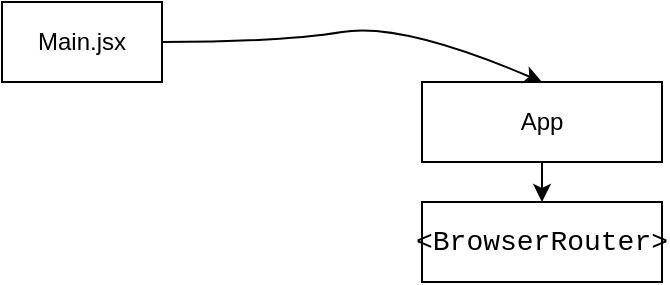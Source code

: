 <mxfile version="20.3.2" type="device"><diagram id="2WlwsbtHBI4o4MbrnnJw" name="Страница 1"><mxGraphModel dx="1169" dy="429" grid="1" gridSize="10" guides="1" tooltips="1" connect="1" arrows="1" fold="1" page="0" pageScale="1" pageWidth="1169" pageHeight="827" math="0" shadow="0"><root><mxCell id="0"/><mxCell id="1" parent="0"/><mxCell id="9rA-xXUO0ebhrust05zO-1" value="Main.jsx" style="rounded=0;whiteSpace=wrap;html=1;" vertex="1" parent="1"><mxGeometry x="-130" y="220" width="80" height="40" as="geometry"/></mxCell><mxCell id="9rA-xXUO0ebhrust05zO-7" style="edgeStyle=orthogonalEdgeStyle;rounded=0;orthogonalLoop=1;jettySize=auto;html=1;exitX=0.5;exitY=1;exitDx=0;exitDy=0;entryX=0.5;entryY=0;entryDx=0;entryDy=0;fontColor=#000000;" edge="1" parent="1" source="9rA-xXUO0ebhrust05zO-3" target="9rA-xXUO0ebhrust05zO-5"><mxGeometry relative="1" as="geometry"/></mxCell><mxCell id="9rA-xXUO0ebhrust05zO-3" value="App" style="rounded=0;whiteSpace=wrap;html=1;" vertex="1" parent="1"><mxGeometry x="80" y="260" width="120" height="40" as="geometry"/></mxCell><mxCell id="9rA-xXUO0ebhrust05zO-4" value="" style="curved=1;endArrow=classic;html=1;rounded=0;exitX=1;exitY=0.5;exitDx=0;exitDy=0;entryX=0.5;entryY=0;entryDx=0;entryDy=0;" edge="1" parent="1" source="9rA-xXUO0ebhrust05zO-1" target="9rA-xXUO0ebhrust05zO-3"><mxGeometry width="50" height="50" relative="1" as="geometry"><mxPoint x="420" y="670" as="sourcePoint"/><mxPoint x="470" y="620" as="targetPoint"/><Array as="points"><mxPoint x="10" y="240"/><mxPoint x="70" y="230"/></Array></mxGeometry></mxCell><mxCell id="9rA-xXUO0ebhrust05zO-5" value="&lt;div style=&quot;font-family: Consolas, &amp;quot;Courier New&amp;quot;, monospace; font-size: 14px; line-height: 19px;&quot;&gt;&amp;lt;BrowserRouter&amp;gt;&lt;/div&gt;" style="rounded=0;whiteSpace=wrap;html=1;" vertex="1" parent="1"><mxGeometry x="80" y="320" width="120" height="40" as="geometry"/></mxCell></root></mxGraphModel></diagram></mxfile>